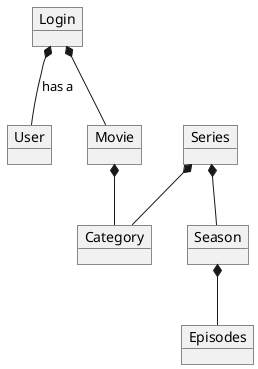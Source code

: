 @startuml
object Login
object User
object Movie
object Category
object Series
object Episodes
object Season


Login *-- User : has a
Movie *-- Category
Login *-- Movie
Series *-- Season
Season *-- Episodes
Series *-- Category
@enduml